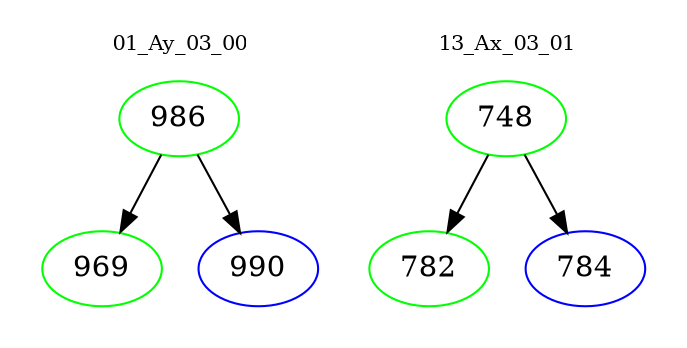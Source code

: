 digraph{
subgraph cluster_0 {
color = white
label = "01_Ay_03_00";
fontsize=10;
T0_986 [label="986", color="green"]
T0_986 -> T0_969 [color="black"]
T0_969 [label="969", color="green"]
T0_986 -> T0_990 [color="black"]
T0_990 [label="990", color="blue"]
}
subgraph cluster_1 {
color = white
label = "13_Ax_03_01";
fontsize=10;
T1_748 [label="748", color="green"]
T1_748 -> T1_782 [color="black"]
T1_782 [label="782", color="green"]
T1_748 -> T1_784 [color="black"]
T1_784 [label="784", color="blue"]
}
}
